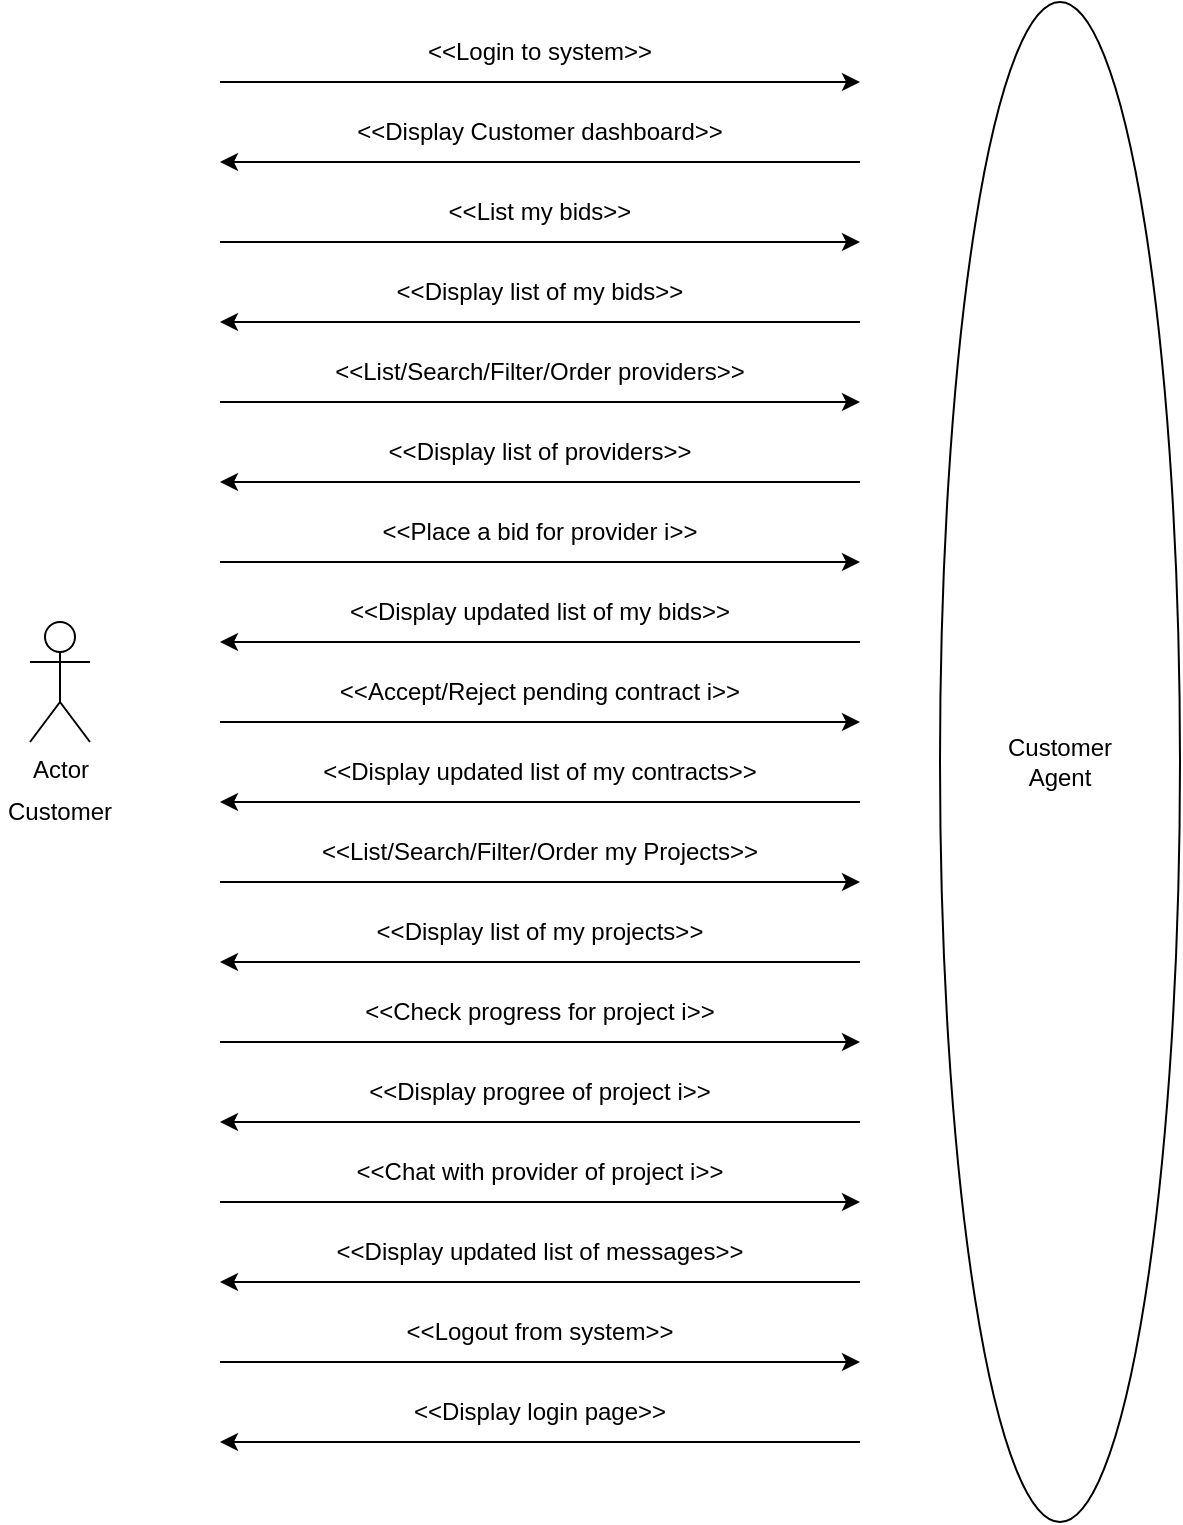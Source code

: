 <mxfile version="20.3.0" type="device"><diagram id="d9zIWpUxc9i_ES4YGlRj" name="Page-1"><mxGraphModel dx="1038" dy="649" grid="1" gridSize="10" guides="1" tooltips="1" connect="1" arrows="1" fold="1" page="1" pageScale="1" pageWidth="827" pageHeight="1169" math="0" shadow="0"><root><mxCell id="0"/><mxCell id="1" parent="0"/><mxCell id="m6YlHAo7tz0THWM_aI---8" value="" style="group" parent="1" vertex="1" connectable="0"><mxGeometry x="240" y="130" width="320" height="70" as="geometry"/></mxCell><mxCell id="m6YlHAo7tz0THWM_aI---4" value="" style="endArrow=classic;html=1;rounded=0;" parent="m6YlHAo7tz0THWM_aI---8" edge="1"><mxGeometry width="50" height="50" relative="1" as="geometry"><mxPoint y="30" as="sourcePoint"/><mxPoint x="320" y="30" as="targetPoint"/></mxGeometry></mxCell><mxCell id="m6YlHAo7tz0THWM_aI---5" value="&amp;lt;&amp;lt;Login to system&amp;gt;&amp;gt;" style="text;html=1;strokeColor=none;fillColor=none;align=center;verticalAlign=middle;whiteSpace=wrap;rounded=0;" parent="m6YlHAo7tz0THWM_aI---8" vertex="1"><mxGeometry x="40" width="240" height="30" as="geometry"/></mxCell><mxCell id="m6YlHAo7tz0THWM_aI---6" value="" style="endArrow=classic;html=1;rounded=0;" parent="m6YlHAo7tz0THWM_aI---8" edge="1"><mxGeometry width="50" height="50" relative="1" as="geometry"><mxPoint x="320" y="70" as="sourcePoint"/><mxPoint y="70" as="targetPoint"/></mxGeometry></mxCell><mxCell id="m6YlHAo7tz0THWM_aI---7" value="&amp;lt;&amp;lt;Display Customer dashboard&amp;gt;&amp;gt;" style="text;html=1;strokeColor=none;fillColor=none;align=center;verticalAlign=middle;whiteSpace=wrap;rounded=0;" parent="m6YlHAo7tz0THWM_aI---8" vertex="1"><mxGeometry x="40" y="40" width="240" height="30" as="geometry"/></mxCell><mxCell id="m6YlHAo7tz0THWM_aI---9" value="" style="group" parent="1" vertex="1" connectable="0"><mxGeometry x="240" y="530" width="320" height="70" as="geometry"/></mxCell><mxCell id="m6YlHAo7tz0THWM_aI---10" value="" style="endArrow=classic;html=1;rounded=0;" parent="m6YlHAo7tz0THWM_aI---9" edge="1"><mxGeometry width="50" height="50" relative="1" as="geometry"><mxPoint y="30" as="sourcePoint"/><mxPoint x="320" y="30" as="targetPoint"/></mxGeometry></mxCell><mxCell id="m6YlHAo7tz0THWM_aI---11" value="&amp;lt;&amp;lt;List/Search/Filter/Order my Projects&amp;gt;&amp;gt;" style="text;html=1;strokeColor=none;fillColor=none;align=center;verticalAlign=middle;whiteSpace=wrap;rounded=0;" parent="m6YlHAo7tz0THWM_aI---9" vertex="1"><mxGeometry x="40" width="240" height="30" as="geometry"/></mxCell><mxCell id="m6YlHAo7tz0THWM_aI---12" value="" style="endArrow=classic;html=1;rounded=0;" parent="m6YlHAo7tz0THWM_aI---9" edge="1"><mxGeometry width="50" height="50" relative="1" as="geometry"><mxPoint x="320" y="70" as="sourcePoint"/><mxPoint y="70" as="targetPoint"/></mxGeometry></mxCell><mxCell id="m6YlHAo7tz0THWM_aI---13" value="&amp;lt;&amp;lt;Display list of my projects&amp;gt;&amp;gt;" style="text;html=1;strokeColor=none;fillColor=none;align=center;verticalAlign=middle;whiteSpace=wrap;rounded=0;" parent="m6YlHAo7tz0THWM_aI---9" vertex="1"><mxGeometry x="40" y="40" width="240" height="30" as="geometry"/></mxCell><mxCell id="m6YlHAo7tz0THWM_aI---14" value="" style="group" parent="1" vertex="1" connectable="0"><mxGeometry x="240" y="610" width="320" height="70" as="geometry"/></mxCell><mxCell id="m6YlHAo7tz0THWM_aI---15" value="" style="endArrow=classic;html=1;rounded=0;" parent="m6YlHAo7tz0THWM_aI---14" edge="1"><mxGeometry width="50" height="50" relative="1" as="geometry"><mxPoint y="30" as="sourcePoint"/><mxPoint x="320" y="30" as="targetPoint"/></mxGeometry></mxCell><mxCell id="m6YlHAo7tz0THWM_aI---16" value="&amp;lt;&amp;lt;Check progress for project i&amp;gt;&amp;gt;" style="text;html=1;strokeColor=none;fillColor=none;align=center;verticalAlign=middle;whiteSpace=wrap;rounded=0;" parent="m6YlHAo7tz0THWM_aI---14" vertex="1"><mxGeometry x="40" width="240" height="30" as="geometry"/></mxCell><mxCell id="m6YlHAo7tz0THWM_aI---17" value="" style="endArrow=classic;html=1;rounded=0;" parent="m6YlHAo7tz0THWM_aI---14" edge="1"><mxGeometry width="50" height="50" relative="1" as="geometry"><mxPoint x="320" y="70" as="sourcePoint"/><mxPoint y="70" as="targetPoint"/></mxGeometry></mxCell><mxCell id="m6YlHAo7tz0THWM_aI---18" value="&amp;lt;&amp;lt;Display progree of project i&amp;gt;&amp;gt;" style="text;html=1;strokeColor=none;fillColor=none;align=center;verticalAlign=middle;whiteSpace=wrap;rounded=0;" parent="m6YlHAo7tz0THWM_aI---14" vertex="1"><mxGeometry x="40" y="40" width="240" height="30" as="geometry"/></mxCell><mxCell id="m6YlHAo7tz0THWM_aI---19" value="" style="group" parent="1" vertex="1" connectable="0"><mxGeometry x="240" y="690" width="320" height="70" as="geometry"/></mxCell><mxCell id="m6YlHAo7tz0THWM_aI---20" value="" style="endArrow=classic;html=1;rounded=0;" parent="m6YlHAo7tz0THWM_aI---19" edge="1"><mxGeometry width="50" height="50" relative="1" as="geometry"><mxPoint y="30" as="sourcePoint"/><mxPoint x="320" y="30" as="targetPoint"/></mxGeometry></mxCell><mxCell id="m6YlHAo7tz0THWM_aI---21" value="&amp;lt;&amp;lt;Chat with provider of project i&amp;gt;&amp;gt;" style="text;html=1;strokeColor=none;fillColor=none;align=center;verticalAlign=middle;whiteSpace=wrap;rounded=0;" parent="m6YlHAo7tz0THWM_aI---19" vertex="1"><mxGeometry x="30" width="260" height="30" as="geometry"/></mxCell><mxCell id="m6YlHAo7tz0THWM_aI---22" value="" style="endArrow=classic;html=1;rounded=0;" parent="m6YlHAo7tz0THWM_aI---19" edge="1"><mxGeometry width="50" height="50" relative="1" as="geometry"><mxPoint x="320" y="70" as="sourcePoint"/><mxPoint y="70" as="targetPoint"/></mxGeometry></mxCell><mxCell id="m6YlHAo7tz0THWM_aI---23" value="&amp;lt;&amp;lt;Display updated list of messages&amp;gt;&amp;gt;" style="text;html=1;strokeColor=none;fillColor=none;align=center;verticalAlign=middle;whiteSpace=wrap;rounded=0;" parent="m6YlHAo7tz0THWM_aI---19" vertex="1"><mxGeometry x="40" y="40" width="240" height="30" as="geometry"/></mxCell><mxCell id="m6YlHAo7tz0THWM_aI---24" value="" style="group" parent="1" vertex="1" connectable="0"><mxGeometry x="240" y="770" width="320" height="70" as="geometry"/></mxCell><mxCell id="m6YlHAo7tz0THWM_aI---25" value="" style="endArrow=classic;html=1;rounded=0;" parent="m6YlHAo7tz0THWM_aI---24" edge="1"><mxGeometry width="50" height="50" relative="1" as="geometry"><mxPoint y="30" as="sourcePoint"/><mxPoint x="320" y="30" as="targetPoint"/></mxGeometry></mxCell><mxCell id="m6YlHAo7tz0THWM_aI---26" value="&amp;lt;&amp;lt;Logout from system&amp;gt;&amp;gt;" style="text;html=1;strokeColor=none;fillColor=none;align=center;verticalAlign=middle;whiteSpace=wrap;rounded=0;" parent="m6YlHAo7tz0THWM_aI---24" vertex="1"><mxGeometry x="40" width="240" height="30" as="geometry"/></mxCell><mxCell id="m6YlHAo7tz0THWM_aI---27" value="" style="endArrow=classic;html=1;rounded=0;" parent="m6YlHAo7tz0THWM_aI---24" edge="1"><mxGeometry width="50" height="50" relative="1" as="geometry"><mxPoint x="320" y="70" as="sourcePoint"/><mxPoint y="70" as="targetPoint"/></mxGeometry></mxCell><mxCell id="m6YlHAo7tz0THWM_aI---28" value="&amp;lt;&amp;lt;Display login page&amp;gt;&amp;gt;" style="text;html=1;strokeColor=none;fillColor=none;align=center;verticalAlign=middle;whiteSpace=wrap;rounded=0;" parent="m6YlHAo7tz0THWM_aI---24" vertex="1"><mxGeometry x="40" y="40" width="240" height="30" as="geometry"/></mxCell><mxCell id="m6YlHAo7tz0THWM_aI---29" value="" style="group" parent="1" vertex="1" connectable="0"><mxGeometry x="130" y="430" width="60" height="110" as="geometry"/></mxCell><mxCell id="m6YlHAo7tz0THWM_aI---1" value="Actor" style="shape=umlActor;verticalLabelPosition=bottom;verticalAlign=top;html=1;outlineConnect=0;" parent="m6YlHAo7tz0THWM_aI---29" vertex="1"><mxGeometry x="15" width="30" height="60" as="geometry"/></mxCell><mxCell id="m6YlHAo7tz0THWM_aI---2" value="Customer" style="text;html=1;strokeColor=none;fillColor=none;align=center;verticalAlign=middle;whiteSpace=wrap;rounded=0;" parent="m6YlHAo7tz0THWM_aI---29" vertex="1"><mxGeometry y="80" width="60" height="30" as="geometry"/></mxCell><mxCell id="m6YlHAo7tz0THWM_aI---30" value="Customer&lt;br&gt;Agent" style="ellipse;whiteSpace=wrap;html=1;" parent="1" vertex="1"><mxGeometry x="600" y="120" width="120" height="760" as="geometry"/></mxCell><mxCell id="m6YlHAo7tz0THWM_aI---36" value="" style="group" parent="1" vertex="1" connectable="0"><mxGeometry x="240" y="210" width="320" height="70" as="geometry"/></mxCell><mxCell id="m6YlHAo7tz0THWM_aI---37" value="" style="endArrow=classic;html=1;rounded=0;" parent="m6YlHAo7tz0THWM_aI---36" edge="1"><mxGeometry width="50" height="50" relative="1" as="geometry"><mxPoint y="30" as="sourcePoint"/><mxPoint x="320" y="30" as="targetPoint"/></mxGeometry></mxCell><mxCell id="m6YlHAo7tz0THWM_aI---38" value="&amp;lt;&amp;lt;List my bids&amp;gt;&amp;gt;" style="text;html=1;strokeColor=none;fillColor=none;align=center;verticalAlign=middle;whiteSpace=wrap;rounded=0;" parent="m6YlHAo7tz0THWM_aI---36" vertex="1"><mxGeometry x="40" width="240" height="30" as="geometry"/></mxCell><mxCell id="m6YlHAo7tz0THWM_aI---39" value="" style="endArrow=classic;html=1;rounded=0;" parent="m6YlHAo7tz0THWM_aI---36" edge="1"><mxGeometry width="50" height="50" relative="1" as="geometry"><mxPoint x="320" y="70" as="sourcePoint"/><mxPoint y="70" as="targetPoint"/></mxGeometry></mxCell><mxCell id="m6YlHAo7tz0THWM_aI---40" value="&amp;lt;&amp;lt;Display list of my bids&amp;gt;&amp;gt;" style="text;html=1;strokeColor=none;fillColor=none;align=center;verticalAlign=middle;whiteSpace=wrap;rounded=0;" parent="m6YlHAo7tz0THWM_aI---36" vertex="1"><mxGeometry x="40" y="40" width="240" height="30" as="geometry"/></mxCell><mxCell id="m6YlHAo7tz0THWM_aI---46" value="" style="group" parent="1" vertex="1" connectable="0"><mxGeometry x="240" y="450" width="320" height="70" as="geometry"/></mxCell><mxCell id="m6YlHAo7tz0THWM_aI---47" value="" style="endArrow=classic;html=1;rounded=0;" parent="m6YlHAo7tz0THWM_aI---46" edge="1"><mxGeometry width="50" height="50" relative="1" as="geometry"><mxPoint y="30" as="sourcePoint"/><mxPoint x="320" y="30" as="targetPoint"/></mxGeometry></mxCell><mxCell id="m6YlHAo7tz0THWM_aI---48" value="&amp;lt;&amp;lt;Accept/Reject pending contract i&amp;gt;&amp;gt;" style="text;html=1;strokeColor=none;fillColor=none;align=center;verticalAlign=middle;whiteSpace=wrap;rounded=0;" parent="m6YlHAo7tz0THWM_aI---46" vertex="1"><mxGeometry x="40" width="240" height="30" as="geometry"/></mxCell><mxCell id="m6YlHAo7tz0THWM_aI---49" value="" style="endArrow=classic;html=1;rounded=0;" parent="m6YlHAo7tz0THWM_aI---46" edge="1"><mxGeometry width="50" height="50" relative="1" as="geometry"><mxPoint x="320" y="70" as="sourcePoint"/><mxPoint y="70" as="targetPoint"/></mxGeometry></mxCell><mxCell id="m6YlHAo7tz0THWM_aI---50" value="&amp;lt;&amp;lt;Display updated list of my contracts&amp;gt;&amp;gt;" style="text;html=1;strokeColor=none;fillColor=none;align=center;verticalAlign=middle;whiteSpace=wrap;rounded=0;" parent="m6YlHAo7tz0THWM_aI---46" vertex="1"><mxGeometry x="40" y="40" width="240" height="30" as="geometry"/></mxCell><mxCell id="1a0Y9uj8Bg1eX0LwwaX7-1" value="" style="group" vertex="1" connectable="0" parent="1"><mxGeometry x="240" y="290" width="320" height="70" as="geometry"/></mxCell><mxCell id="1a0Y9uj8Bg1eX0LwwaX7-2" value="" style="endArrow=classic;html=1;rounded=0;" edge="1" parent="1a0Y9uj8Bg1eX0LwwaX7-1"><mxGeometry width="50" height="50" relative="1" as="geometry"><mxPoint y="30" as="sourcePoint"/><mxPoint x="320" y="30" as="targetPoint"/></mxGeometry></mxCell><mxCell id="1a0Y9uj8Bg1eX0LwwaX7-3" value="&amp;lt;&amp;lt;List/Search/Filter/Order providers&amp;gt;&amp;gt;" style="text;html=1;strokeColor=none;fillColor=none;align=center;verticalAlign=middle;whiteSpace=wrap;rounded=0;" vertex="1" parent="1a0Y9uj8Bg1eX0LwwaX7-1"><mxGeometry x="40" width="240" height="30" as="geometry"/></mxCell><mxCell id="1a0Y9uj8Bg1eX0LwwaX7-4" value="" style="endArrow=classic;html=1;rounded=0;" edge="1" parent="1a0Y9uj8Bg1eX0LwwaX7-1"><mxGeometry width="50" height="50" relative="1" as="geometry"><mxPoint x="320" y="70" as="sourcePoint"/><mxPoint y="70" as="targetPoint"/></mxGeometry></mxCell><mxCell id="1a0Y9uj8Bg1eX0LwwaX7-5" value="&amp;lt;&amp;lt;Display list of providers&amp;gt;&amp;gt;" style="text;html=1;strokeColor=none;fillColor=none;align=center;verticalAlign=middle;whiteSpace=wrap;rounded=0;" vertex="1" parent="1a0Y9uj8Bg1eX0LwwaX7-1"><mxGeometry x="40" y="40" width="240" height="30" as="geometry"/></mxCell><mxCell id="1a0Y9uj8Bg1eX0LwwaX7-6" value="" style="group" vertex="1" connectable="0" parent="1"><mxGeometry x="240" y="370" width="320" height="70" as="geometry"/></mxCell><mxCell id="1a0Y9uj8Bg1eX0LwwaX7-7" value="" style="endArrow=classic;html=1;rounded=0;" edge="1" parent="1a0Y9uj8Bg1eX0LwwaX7-6"><mxGeometry width="50" height="50" relative="1" as="geometry"><mxPoint y="30" as="sourcePoint"/><mxPoint x="320" y="30" as="targetPoint"/></mxGeometry></mxCell><mxCell id="1a0Y9uj8Bg1eX0LwwaX7-8" value="&amp;lt;&amp;lt;Place a bid for provider i&amp;gt;&amp;gt;" style="text;html=1;strokeColor=none;fillColor=none;align=center;verticalAlign=middle;whiteSpace=wrap;rounded=0;" vertex="1" parent="1a0Y9uj8Bg1eX0LwwaX7-6"><mxGeometry x="40" width="240" height="30" as="geometry"/></mxCell><mxCell id="1a0Y9uj8Bg1eX0LwwaX7-9" value="" style="endArrow=classic;html=1;rounded=0;" edge="1" parent="1a0Y9uj8Bg1eX0LwwaX7-6"><mxGeometry width="50" height="50" relative="1" as="geometry"><mxPoint x="320" y="70" as="sourcePoint"/><mxPoint y="70" as="targetPoint"/></mxGeometry></mxCell><mxCell id="1a0Y9uj8Bg1eX0LwwaX7-10" value="&amp;lt;&amp;lt;Display updated list of my bids&amp;gt;&amp;gt;" style="text;html=1;strokeColor=none;fillColor=none;align=center;verticalAlign=middle;whiteSpace=wrap;rounded=0;" vertex="1" parent="1a0Y9uj8Bg1eX0LwwaX7-6"><mxGeometry x="40" y="40" width="240" height="30" as="geometry"/></mxCell></root></mxGraphModel></diagram></mxfile>